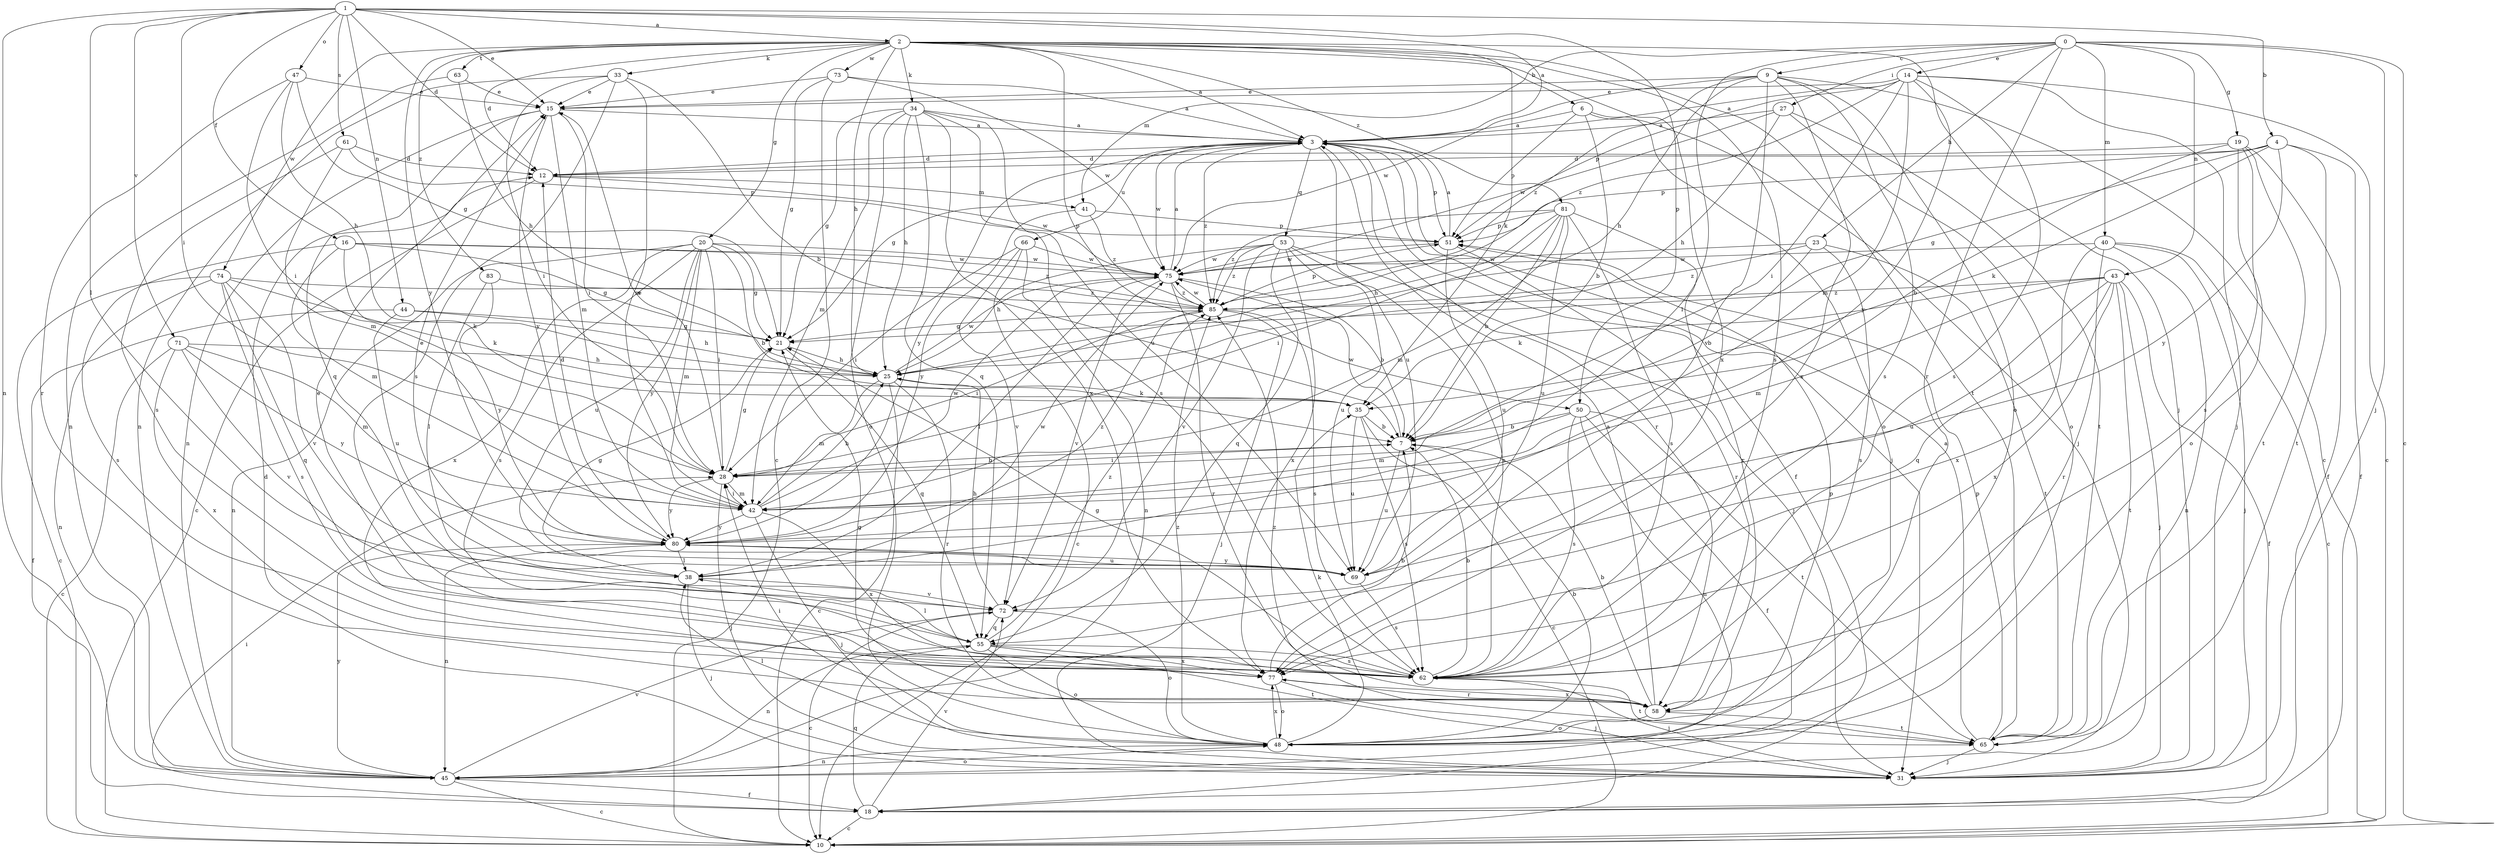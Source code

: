 strict digraph  {
0;
1;
2;
3;
4;
6;
7;
9;
10;
12;
14;
15;
16;
18;
19;
20;
21;
23;
25;
27;
28;
31;
33;
34;
35;
38;
40;
41;
42;
43;
44;
45;
47;
48;
50;
51;
53;
55;
58;
61;
62;
63;
65;
66;
69;
71;
72;
73;
74;
75;
77;
80;
81;
83;
85;
0 -> 9  [label=c];
0 -> 10  [label=c];
0 -> 14  [label=e];
0 -> 19  [label=g];
0 -> 23  [label=h];
0 -> 27  [label=i];
0 -> 31  [label=j];
0 -> 38  [label=l];
0 -> 40  [label=m];
0 -> 41  [label=m];
0 -> 43  [label=n];
0 -> 58  [label=r];
1 -> 2  [label=a];
1 -> 3  [label=a];
1 -> 4  [label=b];
1 -> 12  [label=d];
1 -> 15  [label=e];
1 -> 16  [label=f];
1 -> 28  [label=i];
1 -> 38  [label=l];
1 -> 44  [label=n];
1 -> 45  [label=n];
1 -> 47  [label=o];
1 -> 50  [label=p];
1 -> 61  [label=s];
1 -> 71  [label=v];
2 -> 3  [label=a];
2 -> 6  [label=b];
2 -> 12  [label=d];
2 -> 20  [label=g];
2 -> 25  [label=h];
2 -> 31  [label=j];
2 -> 33  [label=k];
2 -> 34  [label=k];
2 -> 35  [label=k];
2 -> 50  [label=p];
2 -> 62  [label=s];
2 -> 63  [label=t];
2 -> 65  [label=t];
2 -> 73  [label=w];
2 -> 74  [label=w];
2 -> 77  [label=x];
2 -> 80  [label=y];
2 -> 81  [label=z];
2 -> 83  [label=z];
3 -> 12  [label=d];
3 -> 18  [label=f];
3 -> 21  [label=g];
3 -> 31  [label=j];
3 -> 51  [label=p];
3 -> 53  [label=q];
3 -> 58  [label=r];
3 -> 66  [label=u];
3 -> 69  [label=u];
3 -> 75  [label=w];
3 -> 80  [label=y];
3 -> 85  [label=z];
4 -> 12  [label=d];
4 -> 18  [label=f];
4 -> 21  [label=g];
4 -> 35  [label=k];
4 -> 51  [label=p];
4 -> 65  [label=t];
4 -> 80  [label=y];
6 -> 3  [label=a];
6 -> 7  [label=b];
6 -> 31  [label=j];
6 -> 48  [label=o];
6 -> 51  [label=p];
7 -> 28  [label=i];
7 -> 69  [label=u];
7 -> 75  [label=w];
9 -> 10  [label=c];
9 -> 15  [label=e];
9 -> 25  [label=h];
9 -> 48  [label=o];
9 -> 62  [label=s];
9 -> 72  [label=v];
9 -> 75  [label=w];
9 -> 77  [label=x];
9 -> 85  [label=z];
12 -> 10  [label=c];
12 -> 41  [label=m];
12 -> 75  [label=w];
14 -> 3  [label=a];
14 -> 10  [label=c];
14 -> 15  [label=e];
14 -> 28  [label=i];
14 -> 31  [label=j];
14 -> 42  [label=m];
14 -> 51  [label=p];
14 -> 62  [label=s];
14 -> 80  [label=y];
14 -> 85  [label=z];
15 -> 3  [label=a];
15 -> 28  [label=i];
15 -> 42  [label=m];
15 -> 45  [label=n];
15 -> 55  [label=q];
15 -> 80  [label=y];
16 -> 21  [label=g];
16 -> 35  [label=k];
16 -> 42  [label=m];
16 -> 62  [label=s];
16 -> 75  [label=w];
16 -> 85  [label=z];
18 -> 10  [label=c];
18 -> 28  [label=i];
18 -> 55  [label=q];
18 -> 72  [label=v];
19 -> 7  [label=b];
19 -> 12  [label=d];
19 -> 18  [label=f];
19 -> 48  [label=o];
19 -> 62  [label=s];
19 -> 65  [label=t];
20 -> 7  [label=b];
20 -> 21  [label=g];
20 -> 28  [label=i];
20 -> 42  [label=m];
20 -> 45  [label=n];
20 -> 62  [label=s];
20 -> 69  [label=u];
20 -> 75  [label=w];
20 -> 77  [label=x];
20 -> 80  [label=y];
21 -> 25  [label=h];
21 -> 55  [label=q];
23 -> 7  [label=b];
23 -> 62  [label=s];
23 -> 65  [label=t];
23 -> 75  [label=w];
23 -> 85  [label=z];
25 -> 10  [label=c];
25 -> 35  [label=k];
25 -> 42  [label=m];
25 -> 58  [label=r];
25 -> 75  [label=w];
27 -> 3  [label=a];
27 -> 25  [label=h];
27 -> 48  [label=o];
27 -> 65  [label=t];
27 -> 75  [label=w];
28 -> 7  [label=b];
28 -> 15  [label=e];
28 -> 21  [label=g];
28 -> 31  [label=j];
28 -> 42  [label=m];
28 -> 80  [label=y];
31 -> 12  [label=d];
33 -> 7  [label=b];
33 -> 15  [label=e];
33 -> 28  [label=i];
33 -> 42  [label=m];
33 -> 45  [label=n];
33 -> 62  [label=s];
34 -> 3  [label=a];
34 -> 21  [label=g];
34 -> 25  [label=h];
34 -> 42  [label=m];
34 -> 48  [label=o];
34 -> 55  [label=q];
34 -> 62  [label=s];
34 -> 69  [label=u];
34 -> 77  [label=x];
35 -> 7  [label=b];
35 -> 10  [label=c];
35 -> 62  [label=s];
35 -> 69  [label=u];
38 -> 21  [label=g];
38 -> 31  [label=j];
38 -> 72  [label=v];
38 -> 75  [label=w];
40 -> 10  [label=c];
40 -> 31  [label=j];
40 -> 45  [label=n];
40 -> 58  [label=r];
40 -> 75  [label=w];
40 -> 77  [label=x];
41 -> 51  [label=p];
41 -> 80  [label=y];
41 -> 85  [label=z];
42 -> 25  [label=h];
42 -> 28  [label=i];
42 -> 31  [label=j];
42 -> 75  [label=w];
42 -> 77  [label=x];
42 -> 80  [label=y];
43 -> 18  [label=f];
43 -> 31  [label=j];
43 -> 35  [label=k];
43 -> 42  [label=m];
43 -> 55  [label=q];
43 -> 65  [label=t];
43 -> 69  [label=u];
43 -> 77  [label=x];
43 -> 85  [label=z];
44 -> 18  [label=f];
44 -> 21  [label=g];
44 -> 25  [label=h];
44 -> 69  [label=u];
45 -> 10  [label=c];
45 -> 18  [label=f];
45 -> 48  [label=o];
45 -> 72  [label=v];
45 -> 80  [label=y];
47 -> 15  [label=e];
47 -> 21  [label=g];
47 -> 25  [label=h];
47 -> 28  [label=i];
47 -> 58  [label=r];
48 -> 7  [label=b];
48 -> 28  [label=i];
48 -> 35  [label=k];
48 -> 38  [label=l];
48 -> 45  [label=n];
48 -> 51  [label=p];
48 -> 77  [label=x];
48 -> 85  [label=z];
50 -> 7  [label=b];
50 -> 18  [label=f];
50 -> 42  [label=m];
50 -> 45  [label=n];
50 -> 62  [label=s];
50 -> 65  [label=t];
51 -> 3  [label=a];
51 -> 58  [label=r];
51 -> 69  [label=u];
51 -> 75  [label=w];
53 -> 25  [label=h];
53 -> 31  [label=j];
53 -> 55  [label=q];
53 -> 62  [label=s];
53 -> 69  [label=u];
53 -> 72  [label=v];
53 -> 75  [label=w];
53 -> 77  [label=x];
53 -> 85  [label=z];
55 -> 38  [label=l];
55 -> 45  [label=n];
55 -> 48  [label=o];
55 -> 62  [label=s];
55 -> 65  [label=t];
55 -> 77  [label=x];
55 -> 85  [label=z];
58 -> 3  [label=a];
58 -> 7  [label=b];
58 -> 21  [label=g];
58 -> 48  [label=o];
58 -> 65  [label=t];
58 -> 77  [label=x];
61 -> 12  [label=d];
61 -> 42  [label=m];
61 -> 51  [label=p];
61 -> 62  [label=s];
62 -> 7  [label=b];
62 -> 15  [label=e];
62 -> 21  [label=g];
62 -> 31  [label=j];
62 -> 65  [label=t];
63 -> 15  [label=e];
63 -> 25  [label=h];
63 -> 45  [label=n];
65 -> 3  [label=a];
65 -> 31  [label=j];
65 -> 51  [label=p];
65 -> 85  [label=z];
66 -> 10  [label=c];
66 -> 28  [label=i];
66 -> 45  [label=n];
66 -> 72  [label=v];
66 -> 75  [label=w];
69 -> 15  [label=e];
69 -> 62  [label=s];
69 -> 80  [label=y];
71 -> 10  [label=c];
71 -> 25  [label=h];
71 -> 42  [label=m];
71 -> 72  [label=v];
71 -> 77  [label=x];
71 -> 80  [label=y];
72 -> 10  [label=c];
72 -> 25  [label=h];
72 -> 48  [label=o];
72 -> 55  [label=q];
73 -> 3  [label=a];
73 -> 10  [label=c];
73 -> 15  [label=e];
73 -> 21  [label=g];
73 -> 75  [label=w];
74 -> 10  [label=c];
74 -> 35  [label=k];
74 -> 45  [label=n];
74 -> 55  [label=q];
74 -> 62  [label=s];
74 -> 72  [label=v];
74 -> 85  [label=z];
75 -> 3  [label=a];
75 -> 7  [label=b];
75 -> 38  [label=l];
75 -> 58  [label=r];
75 -> 72  [label=v];
75 -> 85  [label=z];
77 -> 7  [label=b];
77 -> 31  [label=j];
77 -> 48  [label=o];
77 -> 58  [label=r];
80 -> 12  [label=d];
80 -> 38  [label=l];
80 -> 45  [label=n];
80 -> 69  [label=u];
80 -> 85  [label=z];
81 -> 7  [label=b];
81 -> 25  [label=h];
81 -> 28  [label=i];
81 -> 42  [label=m];
81 -> 51  [label=p];
81 -> 58  [label=r];
81 -> 62  [label=s];
81 -> 69  [label=u];
81 -> 85  [label=z];
83 -> 38  [label=l];
83 -> 80  [label=y];
83 -> 85  [label=z];
85 -> 21  [label=g];
85 -> 28  [label=i];
85 -> 31  [label=j];
85 -> 51  [label=p];
85 -> 62  [label=s];
85 -> 75  [label=w];
}
